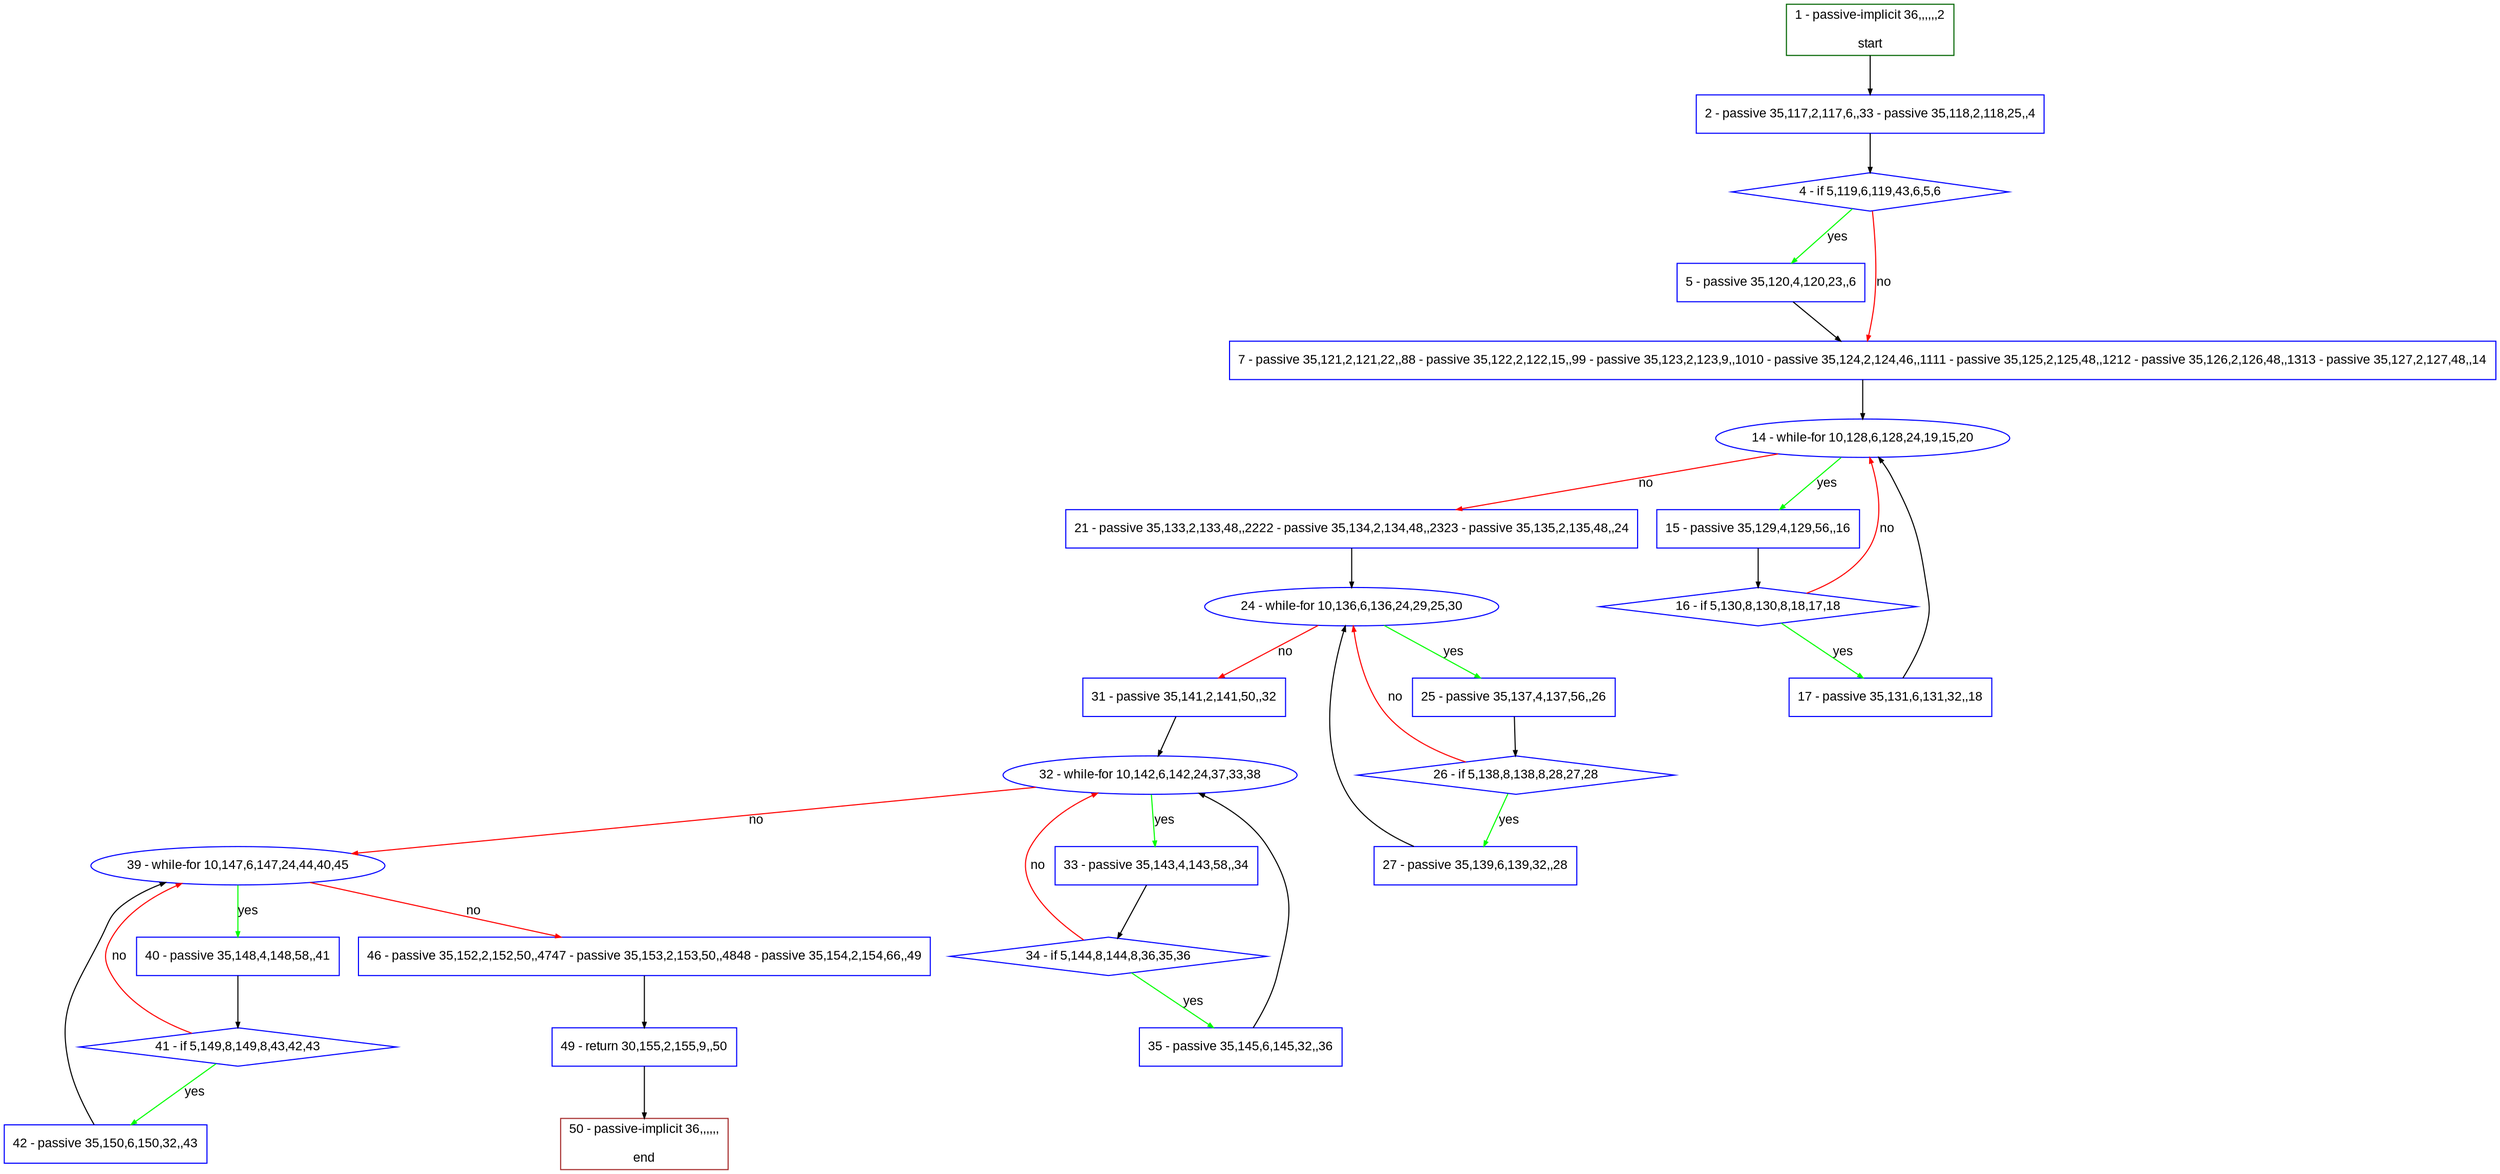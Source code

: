 digraph "" {
  graph [pack="true", label="", fontsize="12", packmode="clust", fontname="Arial", fillcolor="#FFFFCC", bgcolor="white", style="rounded,filled", compound="true"];
  node [node_initialized="no", label="", color="grey", fontsize="12", fillcolor="white", fontname="Arial", style="filled", shape="rectangle", compound="true", fixedsize="false"];
  edge [fontcolor="black", arrowhead="normal", arrowtail="none", arrowsize="0.5", ltail="", label="", color="black", fontsize="12", lhead="", fontname="Arial", dir="forward", compound="true"];
  __N1 [label="2 - passive 35,117,2,117,6,,33 - passive 35,118,2,118,25,,4", color="#0000ff", fillcolor="#ffffff", style="filled", shape="box"];
  __N2 [label="1 - passive-implicit 36,,,,,,2\n\nstart", color="#006400", fillcolor="#ffffff", style="filled", shape="box"];
  __N3 [label="4 - if 5,119,6,119,43,6,5,6", color="#0000ff", fillcolor="#ffffff", style="filled", shape="diamond"];
  __N4 [label="5 - passive 35,120,4,120,23,,6", color="#0000ff", fillcolor="#ffffff", style="filled", shape="box"];
  __N5 [label="7 - passive 35,121,2,121,22,,88 - passive 35,122,2,122,15,,99 - passive 35,123,2,123,9,,1010 - passive 35,124,2,124,46,,1111 - passive 35,125,2,125,48,,1212 - passive 35,126,2,126,48,,1313 - passive 35,127,2,127,48,,14", color="#0000ff", fillcolor="#ffffff", style="filled", shape="box"];
  __N6 [label="14 - while-for 10,128,6,128,24,19,15,20", color="#0000ff", fillcolor="#ffffff", style="filled", shape="oval"];
  __N7 [label="15 - passive 35,129,4,129,56,,16", color="#0000ff", fillcolor="#ffffff", style="filled", shape="box"];
  __N8 [label="21 - passive 35,133,2,133,48,,2222 - passive 35,134,2,134,48,,2323 - passive 35,135,2,135,48,,24", color="#0000ff", fillcolor="#ffffff", style="filled", shape="box"];
  __N9 [label="16 - if 5,130,8,130,8,18,17,18", color="#0000ff", fillcolor="#ffffff", style="filled", shape="diamond"];
  __N10 [label="17 - passive 35,131,6,131,32,,18", color="#0000ff", fillcolor="#ffffff", style="filled", shape="box"];
  __N11 [label="24 - while-for 10,136,6,136,24,29,25,30", color="#0000ff", fillcolor="#ffffff", style="filled", shape="oval"];
  __N12 [label="25 - passive 35,137,4,137,56,,26", color="#0000ff", fillcolor="#ffffff", style="filled", shape="box"];
  __N13 [label="31 - passive 35,141,2,141,50,,32", color="#0000ff", fillcolor="#ffffff", style="filled", shape="box"];
  __N14 [label="26 - if 5,138,8,138,8,28,27,28", color="#0000ff", fillcolor="#ffffff", style="filled", shape="diamond"];
  __N15 [label="27 - passive 35,139,6,139,32,,28", color="#0000ff", fillcolor="#ffffff", style="filled", shape="box"];
  __N16 [label="32 - while-for 10,142,6,142,24,37,33,38", color="#0000ff", fillcolor="#ffffff", style="filled", shape="oval"];
  __N17 [label="33 - passive 35,143,4,143,58,,34", color="#0000ff", fillcolor="#ffffff", style="filled", shape="box"];
  __N18 [label="39 - while-for 10,147,6,147,24,44,40,45", color="#0000ff", fillcolor="#ffffff", style="filled", shape="oval"];
  __N19 [label="34 - if 5,144,8,144,8,36,35,36", color="#0000ff", fillcolor="#ffffff", style="filled", shape="diamond"];
  __N20 [label="35 - passive 35,145,6,145,32,,36", color="#0000ff", fillcolor="#ffffff", style="filled", shape="box"];
  __N21 [label="40 - passive 35,148,4,148,58,,41", color="#0000ff", fillcolor="#ffffff", style="filled", shape="box"];
  __N22 [label="46 - passive 35,152,2,152,50,,4747 - passive 35,153,2,153,50,,4848 - passive 35,154,2,154,66,,49", color="#0000ff", fillcolor="#ffffff", style="filled", shape="box"];
  __N23 [label="41 - if 5,149,8,149,8,43,42,43", color="#0000ff", fillcolor="#ffffff", style="filled", shape="diamond"];
  __N24 [label="42 - passive 35,150,6,150,32,,43", color="#0000ff", fillcolor="#ffffff", style="filled", shape="box"];
  __N25 [label="49 - return 30,155,2,155,9,,50", color="#0000ff", fillcolor="#ffffff", style="filled", shape="box"];
  __N26 [label="50 - passive-implicit 36,,,,,,\n\nend", color="#a52a2a", fillcolor="#ffffff", style="filled", shape="box"];
  __N2 -> __N1 [arrowhead="normal", arrowtail="none", color="#000000", label="", dir="forward"];
  __N1 -> __N3 [arrowhead="normal", arrowtail="none", color="#000000", label="", dir="forward"];
  __N3 -> __N4 [arrowhead="normal", arrowtail="none", color="#00ff00", label="yes", dir="forward"];
  __N3 -> __N5 [arrowhead="normal", arrowtail="none", color="#ff0000", label="no", dir="forward"];
  __N4 -> __N5 [arrowhead="normal", arrowtail="none", color="#000000", label="", dir="forward"];
  __N5 -> __N6 [arrowhead="normal", arrowtail="none", color="#000000", label="", dir="forward"];
  __N6 -> __N7 [arrowhead="normal", arrowtail="none", color="#00ff00", label="yes", dir="forward"];
  __N6 -> __N8 [arrowhead="normal", arrowtail="none", color="#ff0000", label="no", dir="forward"];
  __N7 -> __N9 [arrowhead="normal", arrowtail="none", color="#000000", label="", dir="forward"];
  __N9 -> __N6 [arrowhead="normal", arrowtail="none", color="#ff0000", label="no", dir="forward"];
  __N9 -> __N10 [arrowhead="normal", arrowtail="none", color="#00ff00", label="yes", dir="forward"];
  __N10 -> __N6 [arrowhead="normal", arrowtail="none", color="#000000", label="", dir="forward"];
  __N8 -> __N11 [arrowhead="normal", arrowtail="none", color="#000000", label="", dir="forward"];
  __N11 -> __N12 [arrowhead="normal", arrowtail="none", color="#00ff00", label="yes", dir="forward"];
  __N11 -> __N13 [arrowhead="normal", arrowtail="none", color="#ff0000", label="no", dir="forward"];
  __N12 -> __N14 [arrowhead="normal", arrowtail="none", color="#000000", label="", dir="forward"];
  __N14 -> __N11 [arrowhead="normal", arrowtail="none", color="#ff0000", label="no", dir="forward"];
  __N14 -> __N15 [arrowhead="normal", arrowtail="none", color="#00ff00", label="yes", dir="forward"];
  __N15 -> __N11 [arrowhead="normal", arrowtail="none", color="#000000", label="", dir="forward"];
  __N13 -> __N16 [arrowhead="normal", arrowtail="none", color="#000000", label="", dir="forward"];
  __N16 -> __N17 [arrowhead="normal", arrowtail="none", color="#00ff00", label="yes", dir="forward"];
  __N16 -> __N18 [arrowhead="normal", arrowtail="none", color="#ff0000", label="no", dir="forward"];
  __N17 -> __N19 [arrowhead="normal", arrowtail="none", color="#000000", label="", dir="forward"];
  __N19 -> __N16 [arrowhead="normal", arrowtail="none", color="#ff0000", label="no", dir="forward"];
  __N19 -> __N20 [arrowhead="normal", arrowtail="none", color="#00ff00", label="yes", dir="forward"];
  __N20 -> __N16 [arrowhead="normal", arrowtail="none", color="#000000", label="", dir="forward"];
  __N18 -> __N21 [arrowhead="normal", arrowtail="none", color="#00ff00", label="yes", dir="forward"];
  __N18 -> __N22 [arrowhead="normal", arrowtail="none", color="#ff0000", label="no", dir="forward"];
  __N21 -> __N23 [arrowhead="normal", arrowtail="none", color="#000000", label="", dir="forward"];
  __N23 -> __N18 [arrowhead="normal", arrowtail="none", color="#ff0000", label="no", dir="forward"];
  __N23 -> __N24 [arrowhead="normal", arrowtail="none", color="#00ff00", label="yes", dir="forward"];
  __N24 -> __N18 [arrowhead="normal", arrowtail="none", color="#000000", label="", dir="forward"];
  __N22 -> __N25 [arrowhead="normal", arrowtail="none", color="#000000", label="", dir="forward"];
  __N25 -> __N26 [arrowhead="normal", arrowtail="none", color="#000000", label="", dir="forward"];
}
